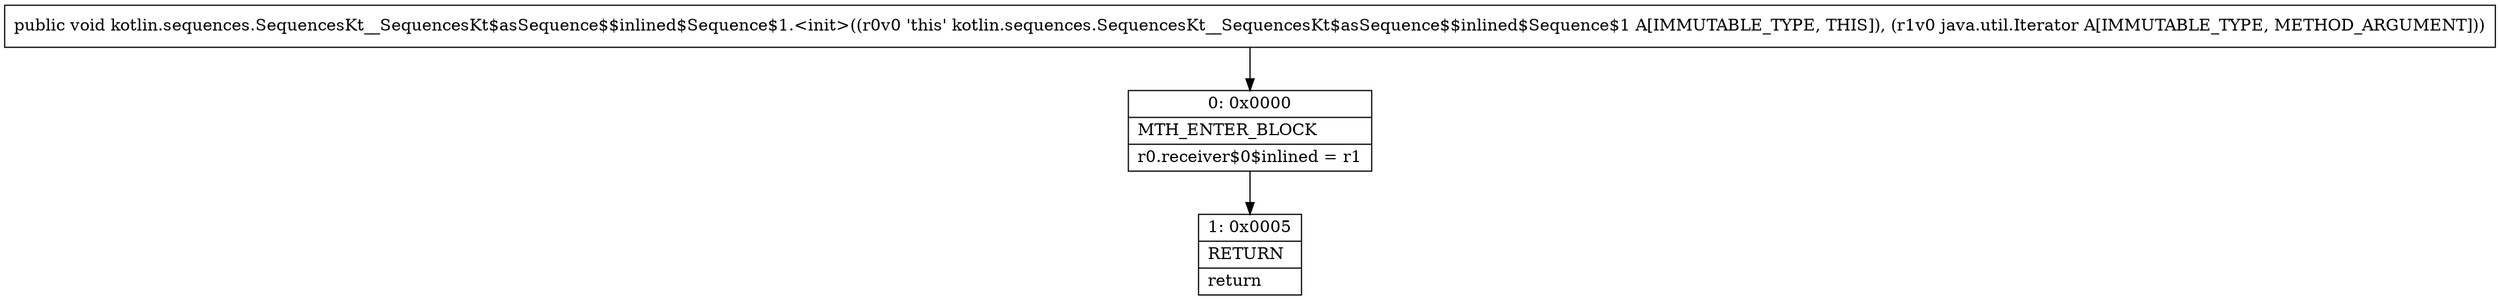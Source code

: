 digraph "CFG forkotlin.sequences.SequencesKt__SequencesKt$asSequence$$inlined$Sequence$1.\<init\>(Ljava\/util\/Iterator;)V" {
Node_0 [shape=record,label="{0\:\ 0x0000|MTH_ENTER_BLOCK\l|r0.receiver$0$inlined = r1\l}"];
Node_1 [shape=record,label="{1\:\ 0x0005|RETURN\l|return\l}"];
MethodNode[shape=record,label="{public void kotlin.sequences.SequencesKt__SequencesKt$asSequence$$inlined$Sequence$1.\<init\>((r0v0 'this' kotlin.sequences.SequencesKt__SequencesKt$asSequence$$inlined$Sequence$1 A[IMMUTABLE_TYPE, THIS]), (r1v0 java.util.Iterator A[IMMUTABLE_TYPE, METHOD_ARGUMENT])) }"];
MethodNode -> Node_0;
Node_0 -> Node_1;
}

